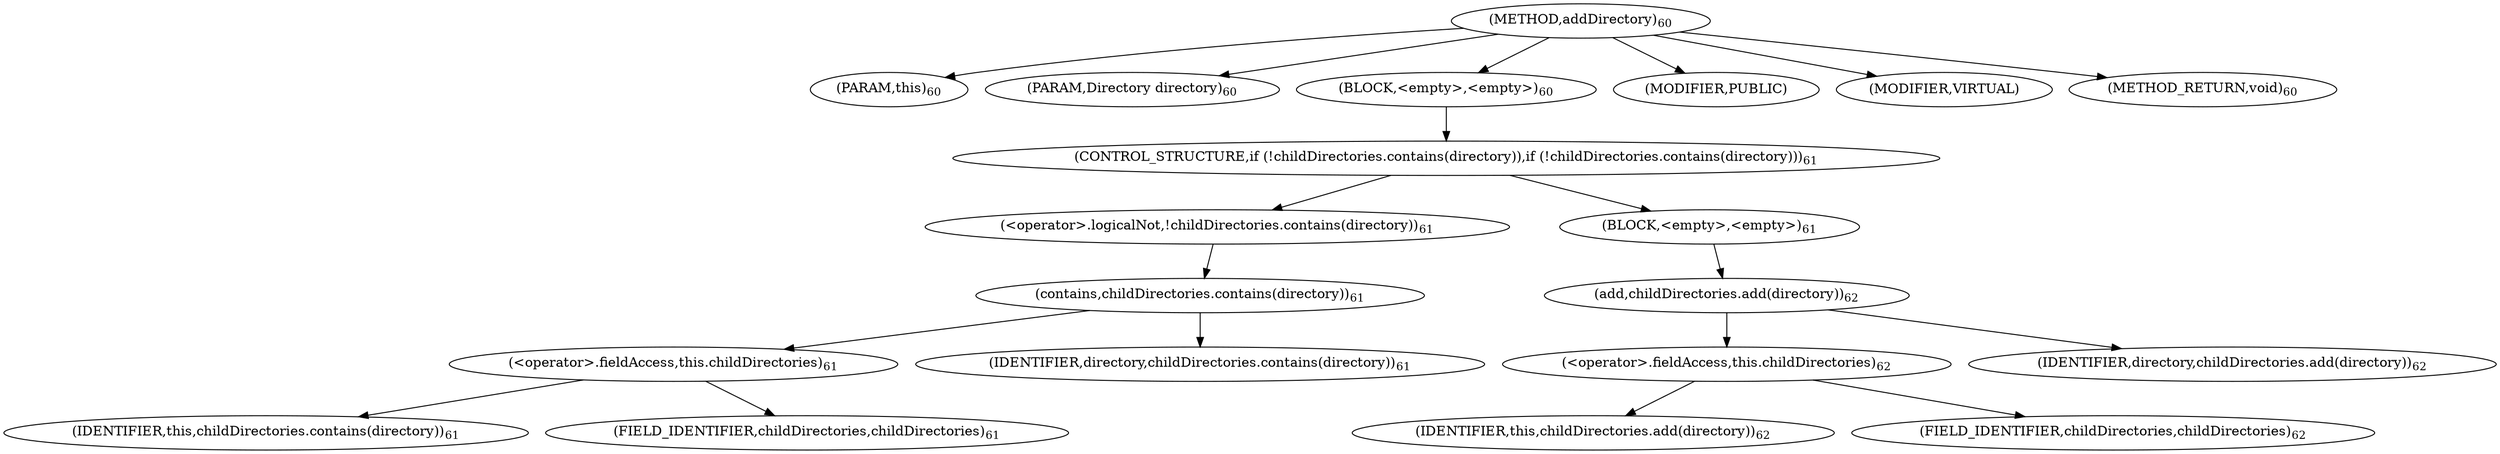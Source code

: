 digraph "addDirectory" {  
"91" [label = <(METHOD,addDirectory)<SUB>60</SUB>> ]
"92" [label = <(PARAM,this)<SUB>60</SUB>> ]
"93" [label = <(PARAM,Directory directory)<SUB>60</SUB>> ]
"94" [label = <(BLOCK,&lt;empty&gt;,&lt;empty&gt;)<SUB>60</SUB>> ]
"95" [label = <(CONTROL_STRUCTURE,if (!childDirectories.contains(directory)),if (!childDirectories.contains(directory)))<SUB>61</SUB>> ]
"96" [label = <(&lt;operator&gt;.logicalNot,!childDirectories.contains(directory))<SUB>61</SUB>> ]
"97" [label = <(contains,childDirectories.contains(directory))<SUB>61</SUB>> ]
"98" [label = <(&lt;operator&gt;.fieldAccess,this.childDirectories)<SUB>61</SUB>> ]
"99" [label = <(IDENTIFIER,this,childDirectories.contains(directory))<SUB>61</SUB>> ]
"100" [label = <(FIELD_IDENTIFIER,childDirectories,childDirectories)<SUB>61</SUB>> ]
"101" [label = <(IDENTIFIER,directory,childDirectories.contains(directory))<SUB>61</SUB>> ]
"102" [label = <(BLOCK,&lt;empty&gt;,&lt;empty&gt;)<SUB>61</SUB>> ]
"103" [label = <(add,childDirectories.add(directory))<SUB>62</SUB>> ]
"104" [label = <(&lt;operator&gt;.fieldAccess,this.childDirectories)<SUB>62</SUB>> ]
"105" [label = <(IDENTIFIER,this,childDirectories.add(directory))<SUB>62</SUB>> ]
"106" [label = <(FIELD_IDENTIFIER,childDirectories,childDirectories)<SUB>62</SUB>> ]
"107" [label = <(IDENTIFIER,directory,childDirectories.add(directory))<SUB>62</SUB>> ]
"108" [label = <(MODIFIER,PUBLIC)> ]
"109" [label = <(MODIFIER,VIRTUAL)> ]
"110" [label = <(METHOD_RETURN,void)<SUB>60</SUB>> ]
  "91" -> "92" 
  "91" -> "93" 
  "91" -> "94" 
  "91" -> "108" 
  "91" -> "109" 
  "91" -> "110" 
  "94" -> "95" 
  "95" -> "96" 
  "95" -> "102" 
  "96" -> "97" 
  "97" -> "98" 
  "97" -> "101" 
  "98" -> "99" 
  "98" -> "100" 
  "102" -> "103" 
  "103" -> "104" 
  "103" -> "107" 
  "104" -> "105" 
  "104" -> "106" 
}
